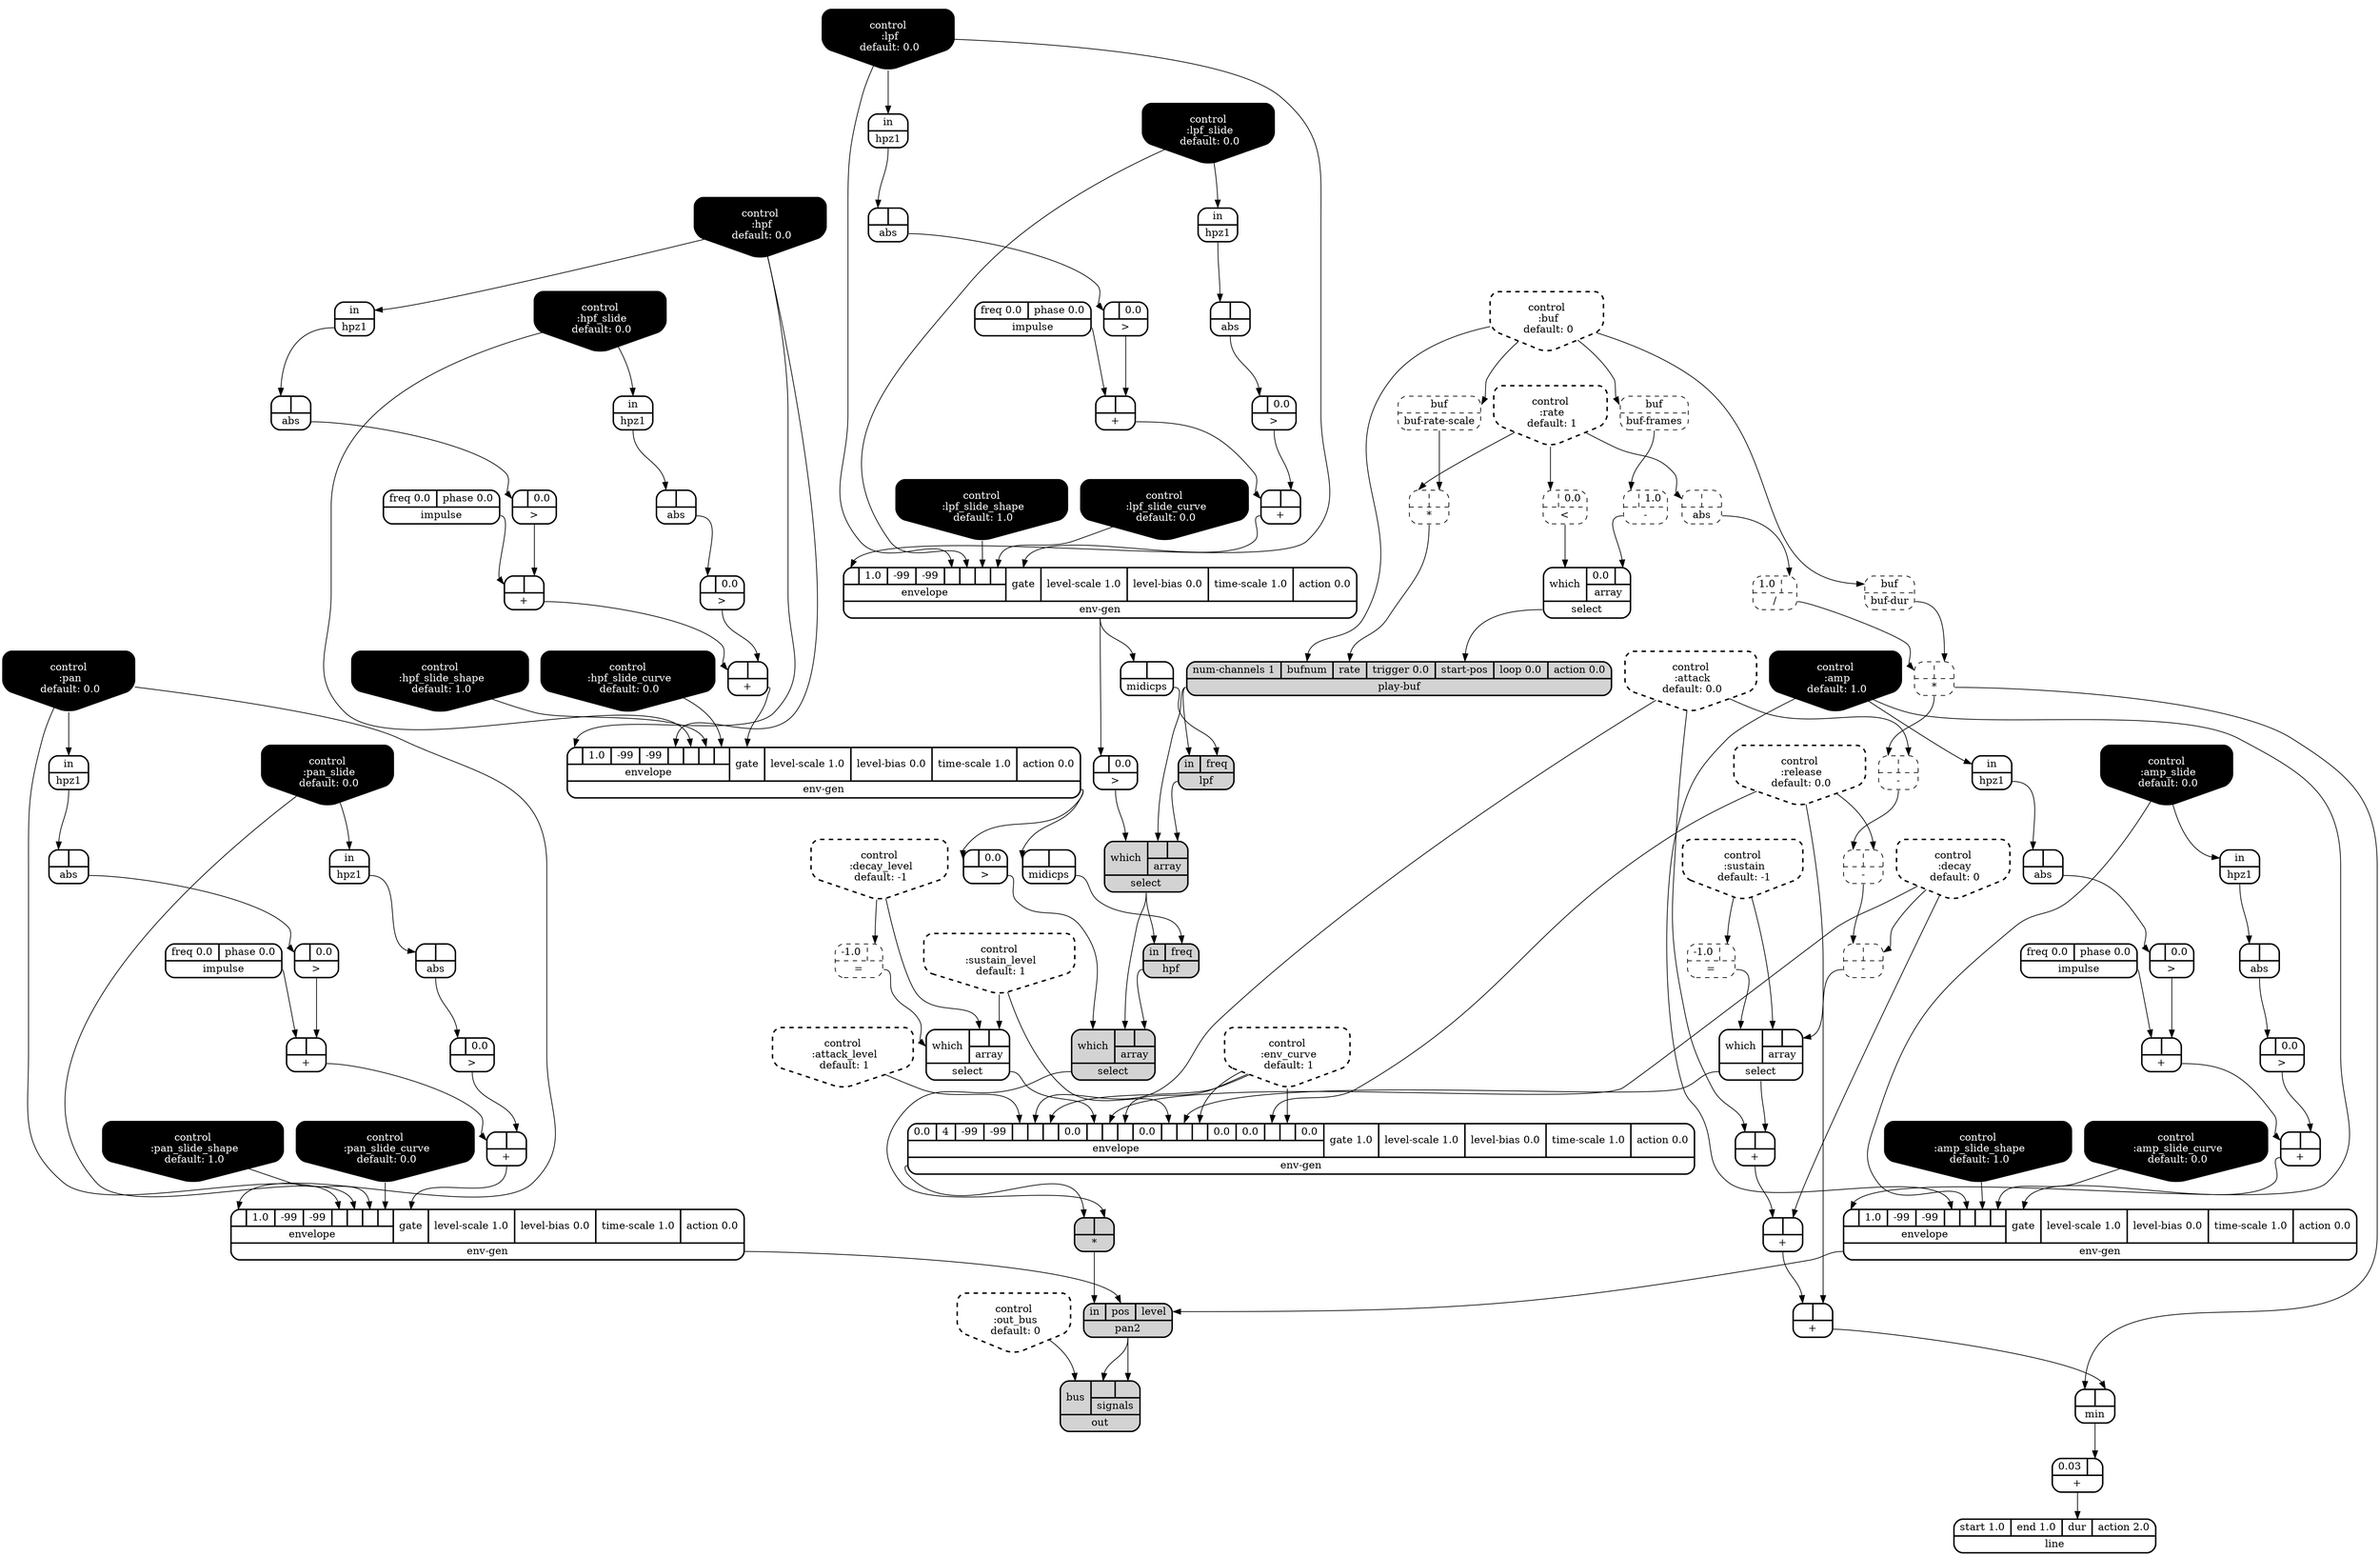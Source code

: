 digraph synthdef {
39 [label = "{{ <a> |<b> } |<__UG_NAME__>* }" style="dashed, rounded" shape=record rankdir=LR];
66 [label = "{{ <a> |<b> } |<__UG_NAME__>* }" style="dashed, rounded" shape=record rankdir=LR];
74 [label = "{{ <a> |<b> } |<__UG_NAME__>* }" style="filled, bold, rounded"  shape=record rankdir=LR];
47 [label = "{{ <a> |<b> } |<__UG_NAME__>+ }" style="bold, rounded" shape=record rankdir=LR];
51 [label = "{{ <a> |<b> } |<__UG_NAME__>+ }" style="bold, rounded" shape=record rankdir=LR];
58 [label = "{{ <a> |<b> } |<__UG_NAME__>+ }" style="bold, rounded" shape=record rankdir=LR];
62 [label = "{{ <a> |<b> } |<__UG_NAME__>+ }" style="bold, rounded" shape=record rankdir=LR];
82 [label = "{{ <a> |<b> } |<__UG_NAME__>+ }" style="bold, rounded" shape=record rankdir=LR];
86 [label = "{{ <a> |<b> } |<__UG_NAME__>+ }" style="bold, rounded" shape=record rankdir=LR];
89 [label = "{{ <a> |<b> } |<__UG_NAME__>+ }" style="bold, rounded" shape=record rankdir=LR];
92 [label = "{{ <a> |<b> } |<__UG_NAME__>+ }" style="bold, rounded" shape=record rankdir=LR];
97 [label = "{{ <a> |<b> } |<__UG_NAME__>+ }" style="bold, rounded" shape=record rankdir=LR];
98 [label = "{{ <a> |<b> } |<__UG_NAME__>+ }" style="bold, rounded" shape=record rankdir=LR];
99 [label = "{{ <a> |<b> } |<__UG_NAME__>+ }" style="bold, rounded" shape=record rankdir=LR];
101 [label = "{{ <a> 0.03|<b> } |<__UG_NAME__>+ }" style="bold, rounded" shape=record rankdir=LR];
29 [label = "{{ <a> |<b> 1.0} |<__UG_NAME__>- }" style="dashed, rounded" shape=record rankdir=LR];
40 [label = "{{ <a> |<b> } |<__UG_NAME__>- }" style="dashed, rounded" shape=record rankdir=LR];
41 [label = "{{ <a> |<b> } |<__UG_NAME__>- }" style="dashed, rounded" shape=record rankdir=LR];
42 [label = "{{ <a> |<b> } |<__UG_NAME__>- }" style="dashed, rounded" shape=record rankdir=LR];
37 [label = "{{ <a> 1.0|<b> } |<__UG_NAME__>/ }" style="dashed, rounded" shape=record rankdir=LR];
27 [label = "{{ <a> |<b> 0.0} |<__UG_NAME__>\< }" style="dashed, rounded" shape=record rankdir=LR];
33 [label = "{{ <a> -1.0|<b> } |<__UG_NAME__>= }" style="dashed, rounded" shape=record rankdir=LR];
35 [label = "{{ <a> -1.0|<b> } |<__UG_NAME__>= }" style="dashed, rounded" shape=record rankdir=LR];
46 [label = "{{ <a> |<b> 0.0} |<__UG_NAME__>\> }" style="bold, rounded" shape=record rankdir=LR];
50 [label = "{{ <a> |<b> 0.0} |<__UG_NAME__>\> }" style="bold, rounded" shape=record rankdir=LR];
53 [label = "{{ <a> |<b> 0.0} |<__UG_NAME__>\> }" style="bold, rounded" shape=record rankdir=LR];
57 [label = "{{ <a> |<b> 0.0} |<__UG_NAME__>\> }" style="bold, rounded" shape=record rankdir=LR];
61 [label = "{{ <a> |<b> 0.0} |<__UG_NAME__>\> }" style="bold, rounded" shape=record rankdir=LR];
64 [label = "{{ <a> |<b> 0.0} |<__UG_NAME__>\> }" style="bold, rounded" shape=record rankdir=LR];
77 [label = "{{ <a> |<b> 0.0} |<__UG_NAME__>\> }" style="bold, rounded" shape=record rankdir=LR];
81 [label = "{{ <a> |<b> 0.0} |<__UG_NAME__>\> }" style="bold, rounded" shape=record rankdir=LR];
85 [label = "{{ <a> |<b> 0.0} |<__UG_NAME__>\> }" style="bold, rounded" shape=record rankdir=LR];
91 [label = "{{ <a> |<b> 0.0} |<__UG_NAME__>\> }" style="bold, rounded" shape=record rankdir=LR];
32 [label = "{{ <a> |<b> } |<__UG_NAME__>abs }" style="bold, rounded" shape=record rankdir=LR];
36 [label = "{{ <a> |<b> } |<__UG_NAME__>abs }" style="dashed, rounded" shape=record rankdir=LR];
49 [label = "{{ <a> |<b> } |<__UG_NAME__>abs }" style="bold, rounded" shape=record rankdir=LR];
56 [label = "{{ <a> |<b> } |<__UG_NAME__>abs }" style="bold, rounded" shape=record rankdir=LR];
60 [label = "{{ <a> |<b> } |<__UG_NAME__>abs }" style="bold, rounded" shape=record rankdir=LR];
76 [label = "{{ <a> |<b> } |<__UG_NAME__>abs }" style="bold, rounded" shape=record rankdir=LR];
80 [label = "{{ <a> |<b> } |<__UG_NAME__>abs }" style="bold, rounded" shape=record rankdir=LR];
84 [label = "{{ <a> |<b> } |<__UG_NAME__>abs }" style="bold, rounded" shape=record rankdir=LR];
90 [label = "{{ <a> |<b> } |<__UG_NAME__>abs }" style="bold, rounded" shape=record rankdir=LR];
38 [label = "{{ <buf> buf} |<__UG_NAME__>buf-dur }" style="dashed, rounded" shape=record rankdir=LR];
28 [label = "{{ <buf> buf} |<__UG_NAME__>buf-frames }" style="dashed, rounded" shape=record rankdir=LR];
65 [label = "{{ <buf> buf} |<__UG_NAME__>buf-rate-scale }" style="dashed, rounded" shape=record rankdir=LR];
0 [label = "control
 :buf
 default: 0" shape=invhouse style="rounded, dashed, filled, bold" fillcolor=white fontcolor=black ]; 
1 [label = "control
 :attack
 default: 0.0" shape=invhouse style="rounded, dashed, filled, bold" fillcolor=white fontcolor=black ]; 
2 [label = "control
 :decay
 default: 0" shape=invhouse style="rounded, dashed, filled, bold" fillcolor=white fontcolor=black ]; 
3 [label = "control
 :sustain
 default: -1" shape=invhouse style="rounded, dashed, filled, bold" fillcolor=white fontcolor=black ]; 
4 [label = "control
 :release
 default: 0.0" shape=invhouse style="rounded, dashed, filled, bold" fillcolor=white fontcolor=black ]; 
5 [label = "control
 :attack_level
 default: 1" shape=invhouse style="rounded, dashed, filled, bold" fillcolor=white fontcolor=black ]; 
6 [label = "control
 :decay_level
 default: -1" shape=invhouse style="rounded, dashed, filled, bold" fillcolor=white fontcolor=black ]; 
7 [label = "control
 :sustain_level
 default: 1" shape=invhouse style="rounded, dashed, filled, bold" fillcolor=white fontcolor=black ]; 
8 [label = "control
 :env_curve
 default: 1" shape=invhouse style="rounded, dashed, filled, bold" fillcolor=white fontcolor=black ]; 
9 [label = "control
 :rate
 default: 1" shape=invhouse style="rounded, dashed, filled, bold" fillcolor=white fontcolor=black ]; 
10 [label = "control
 :out_bus
 default: 0" shape=invhouse style="rounded, dashed, filled, bold" fillcolor=white fontcolor=black ]; 
11 [label = "control
 :amp
 default: 1.0" shape=invhouse style="rounded, filled, bold" fillcolor=black fontcolor=white ]; 
12 [label = "control
 :amp_slide
 default: 0.0" shape=invhouse style="rounded, filled, bold" fillcolor=black fontcolor=white ]; 
13 [label = "control
 :amp_slide_shape
 default: 1.0" shape=invhouse style="rounded, filled, bold" fillcolor=black fontcolor=white ]; 
14 [label = "control
 :amp_slide_curve
 default: 0.0" shape=invhouse style="rounded, filled, bold" fillcolor=black fontcolor=white ]; 
15 [label = "control
 :pan
 default: 0.0" shape=invhouse style="rounded, filled, bold" fillcolor=black fontcolor=white ]; 
16 [label = "control
 :pan_slide
 default: 0.0" shape=invhouse style="rounded, filled, bold" fillcolor=black fontcolor=white ]; 
17 [label = "control
 :pan_slide_shape
 default: 1.0" shape=invhouse style="rounded, filled, bold" fillcolor=black fontcolor=white ]; 
18 [label = "control
 :pan_slide_curve
 default: 0.0" shape=invhouse style="rounded, filled, bold" fillcolor=black fontcolor=white ]; 
19 [label = "control
 :lpf
 default: 0.0" shape=invhouse style="rounded, filled, bold" fillcolor=black fontcolor=white ]; 
20 [label = "control
 :lpf_slide
 default: 0.0" shape=invhouse style="rounded, filled, bold" fillcolor=black fontcolor=white ]; 
21 [label = "control
 :lpf_slide_shape
 default: 1.0" shape=invhouse style="rounded, filled, bold" fillcolor=black fontcolor=white ]; 
22 [label = "control
 :lpf_slide_curve
 default: 0.0" shape=invhouse style="rounded, filled, bold" fillcolor=black fontcolor=white ]; 
23 [label = "control
 :hpf
 default: 0.0" shape=invhouse style="rounded, filled, bold" fillcolor=black fontcolor=white ]; 
24 [label = "control
 :hpf_slide
 default: 0.0" shape=invhouse style="rounded, filled, bold" fillcolor=black fontcolor=white ]; 
25 [label = "control
 :hpf_slide_shape
 default: 1.0" shape=invhouse style="rounded, filled, bold" fillcolor=black fontcolor=white ]; 
26 [label = "control
 :hpf_slide_curve
 default: 0.0" shape=invhouse style="rounded, filled, bold" fillcolor=black fontcolor=white ]; 
44 [label = "{{ {{0.0|4|-99|-99|<envelope___control___4>|<envelope___control___5>|<envelope___control___6>|0.0|<envelope___select___8>|<envelope___control___9>|<envelope___control___10>|0.0|<envelope___control___12>|<envelope___select___13>|<envelope___control___14>|0.0|0.0|<envelope___control___17>|<envelope___control___18>|0.0}|envelope}|<gate> gate 1.0|<level____scale> level-scale 1.0|<level____bias> level-bias 0.0|<time____scale> time-scale 1.0|<action> action 0.0} |<__UG_NAME__>env-gen }" style="bold, rounded" shape=record rankdir=LR];
52 [label = "{{ {{<envelope___control___0>|1.0|-99|-99|<envelope___control___4>|<envelope___control___5>|<envelope___control___6>|<envelope___control___7>}|envelope}|<gate> gate|<level____scale> level-scale 1.0|<level____bias> level-bias 0.0|<time____scale> time-scale 1.0|<action> action 0.0} |<__UG_NAME__>env-gen }" style="bold, rounded" shape=record rankdir=LR];
63 [label = "{{ {{<envelope___control___0>|1.0|-99|-99|<envelope___control___4>|<envelope___control___5>|<envelope___control___6>|<envelope___control___7>}|envelope}|<gate> gate|<level____scale> level-scale 1.0|<level____bias> level-bias 0.0|<time____scale> time-scale 1.0|<action> action 0.0} |<__UG_NAME__>env-gen }" style="bold, rounded" shape=record rankdir=LR];
93 [label = "{{ {{<envelope___control___0>|1.0|-99|-99|<envelope___control___4>|<envelope___control___5>|<envelope___control___6>|<envelope___control___7>}|envelope}|<gate> gate|<level____scale> level-scale 1.0|<level____bias> level-bias 0.0|<time____scale> time-scale 1.0|<action> action 0.0} |<__UG_NAME__>env-gen }" style="bold, rounded" shape=record rankdir=LR];
94 [label = "{{ {{<envelope___control___0>|1.0|-99|-99|<envelope___control___4>|<envelope___control___5>|<envelope___control___6>|<envelope___control___7>}|envelope}|<gate> gate|<level____scale> level-scale 1.0|<level____bias> level-bias 0.0|<time____scale> time-scale 1.0|<action> action 0.0} |<__UG_NAME__>env-gen }" style="bold, rounded" shape=record rankdir=LR];
72 [label = "{{ <in> in|<freq> freq} |<__UG_NAME__>hpf }" style="filled, bold, rounded"  shape=record rankdir=LR];
31 [label = "{{ <in> in} |<__UG_NAME__>hpz1 }" style="bold, rounded" shape=record rankdir=LR];
48 [label = "{{ <in> in} |<__UG_NAME__>hpz1 }" style="bold, rounded" shape=record rankdir=LR];
55 [label = "{{ <in> in} |<__UG_NAME__>hpz1 }" style="bold, rounded" shape=record rankdir=LR];
59 [label = "{{ <in> in} |<__UG_NAME__>hpz1 }" style="bold, rounded" shape=record rankdir=LR];
75 [label = "{{ <in> in} |<__UG_NAME__>hpz1 }" style="bold, rounded" shape=record rankdir=LR];
79 [label = "{{ <in> in} |<__UG_NAME__>hpz1 }" style="bold, rounded" shape=record rankdir=LR];
83 [label = "{{ <in> in} |<__UG_NAME__>hpz1 }" style="bold, rounded" shape=record rankdir=LR];
88 [label = "{{ <in> in} |<__UG_NAME__>hpz1 }" style="bold, rounded" shape=record rankdir=LR];
45 [label = "{{ <freq> freq 0.0|<phase> phase 0.0} |<__UG_NAME__>impulse }" style="bold, rounded" shape=record rankdir=LR];
54 [label = "{{ <freq> freq 0.0|<phase> phase 0.0} |<__UG_NAME__>impulse }" style="bold, rounded" shape=record rankdir=LR];
78 [label = "{{ <freq> freq 0.0|<phase> phase 0.0} |<__UG_NAME__>impulse }" style="bold, rounded" shape=record rankdir=LR];
87 [label = "{{ <freq> freq 0.0|<phase> phase 0.0} |<__UG_NAME__>impulse }" style="bold, rounded" shape=record rankdir=LR];
102 [label = "{{ <start> start 1.0|<end> end 1.0|<dur> dur|<action> action 2.0} |<__UG_NAME__>line }" style="bold, rounded" shape=record rankdir=LR];
69 [label = "{{ <in> in|<freq> freq} |<__UG_NAME__>lpf }" style="filled, bold, rounded"  shape=record rankdir=LR];
68 [label = "{{ <a> |<b> } |<__UG_NAME__>midicps }" style="bold, rounded" shape=record rankdir=LR];
71 [label = "{{ <a> |<b> } |<__UG_NAME__>midicps }" style="bold, rounded" shape=record rankdir=LR];
100 [label = "{{ <a> |<b> } |<__UG_NAME__>min }" style="bold, rounded" shape=record rankdir=LR];
96 [label = "{{ <bus> bus|{{<signals___pan2___0>|<signals___pan2___1>}|signals}} |<__UG_NAME__>out }" style="filled, bold, rounded"  shape=record rankdir=LR];
95 [label = "{{ <in> in|<pos> pos|<level> level} |<__UG_NAME__>pan2 }" style="filled, bold, rounded"  shape=record rankdir=LR];
67 [label = "{{ <num____channels> num-channels 1|<bufnum> bufnum|<rate> rate|<trigger> trigger 0.0|<start____pos> start-pos|<loop> loop 0.0|<action> action 0.0} |<__UG_NAME__>play-buf }" style="filled, bold, rounded"  shape=record rankdir=LR];
30 [label = "{{ <which> which|{{0.0|<array___binary____op____u____gen___1>}|array}} |<__UG_NAME__>select }" style="bold, rounded" shape=record rankdir=LR];
34 [label = "{{ <which> which|{{<array___control___0>|<array___control___1>}|array}} |<__UG_NAME__>select }" style="bold, rounded" shape=record rankdir=LR];
43 [label = "{{ <which> which|{{<array___control___0>|<array___binary____op____u____gen___1>}|array}} |<__UG_NAME__>select }" style="bold, rounded" shape=record rankdir=LR];
70 [label = "{{ <which> which|{{<array___play____buf___0>|<array___lpf___1>}|array}} |<__UG_NAME__>select }" style="filled, bold, rounded"  shape=record rankdir=LR];
73 [label = "{{ <which> which|{{<array___select___0>|<array___hpf___1>}|array}} |<__UG_NAME__>select }" style="filled, bold, rounded"  shape=record rankdir=LR];

38:__UG_NAME__ -> 39:b ;
37:__UG_NAME__ -> 39:a ;
65:__UG_NAME__ -> 66:b ;
9:__UG_NAME__ -> 66:a ;
73:__UG_NAME__ -> 74:b ;
44:__UG_NAME__ -> 74:a ;
46:__UG_NAME__ -> 47:b ;
45:__UG_NAME__ -> 47:a ;
50:__UG_NAME__ -> 51:b ;
47:__UG_NAME__ -> 51:a ;
57:__UG_NAME__ -> 58:b ;
54:__UG_NAME__ -> 58:a ;
61:__UG_NAME__ -> 62:b ;
58:__UG_NAME__ -> 62:a ;
81:__UG_NAME__ -> 82:b ;
78:__UG_NAME__ -> 82:a ;
85:__UG_NAME__ -> 86:b ;
82:__UG_NAME__ -> 86:a ;
77:__UG_NAME__ -> 89:b ;
87:__UG_NAME__ -> 89:a ;
91:__UG_NAME__ -> 92:b ;
89:__UG_NAME__ -> 92:a ;
43:__UG_NAME__ -> 97:b ;
1:__UG_NAME__ -> 97:a ;
2:__UG_NAME__ -> 98:b ;
97:__UG_NAME__ -> 98:a ;
4:__UG_NAME__ -> 99:b ;
98:__UG_NAME__ -> 99:a ;
100:__UG_NAME__ -> 101:b ;
28:__UG_NAME__ -> 29:a ;
1:__UG_NAME__ -> 40:b ;
39:__UG_NAME__ -> 40:a ;
4:__UG_NAME__ -> 41:b ;
40:__UG_NAME__ -> 41:a ;
2:__UG_NAME__ -> 42:b ;
41:__UG_NAME__ -> 42:a ;
36:__UG_NAME__ -> 37:b ;
9:__UG_NAME__ -> 27:a ;
6:__UG_NAME__ -> 33:b ;
3:__UG_NAME__ -> 35:b ;
32:__UG_NAME__ -> 46:a ;
49:__UG_NAME__ -> 50:a ;
52:__UG_NAME__ -> 53:a ;
56:__UG_NAME__ -> 57:a ;
60:__UG_NAME__ -> 61:a ;
63:__UG_NAME__ -> 64:a ;
76:__UG_NAME__ -> 77:a ;
80:__UG_NAME__ -> 81:a ;
84:__UG_NAME__ -> 85:a ;
90:__UG_NAME__ -> 91:a ;
31:__UG_NAME__ -> 32:a ;
9:__UG_NAME__ -> 36:a ;
48:__UG_NAME__ -> 49:a ;
55:__UG_NAME__ -> 56:a ;
59:__UG_NAME__ -> 60:a ;
75:__UG_NAME__ -> 76:a ;
79:__UG_NAME__ -> 80:a ;
83:__UG_NAME__ -> 84:a ;
88:__UG_NAME__ -> 90:a ;
0:__UG_NAME__ -> 38:buf ;
0:__UG_NAME__ -> 28:buf ;
0:__UG_NAME__ -> 65:buf ;
5:__UG_NAME__ -> 44:envelope___control___4 ;
1:__UG_NAME__ -> 44:envelope___control___5 ;
8:__UG_NAME__ -> 44:envelope___control___6 ;
34:__UG_NAME__ -> 44:envelope___select___8 ;
2:__UG_NAME__ -> 44:envelope___control___9 ;
8:__UG_NAME__ -> 44:envelope___control___10 ;
7:__UG_NAME__ -> 44:envelope___control___12 ;
43:__UG_NAME__ -> 44:envelope___select___13 ;
8:__UG_NAME__ -> 44:envelope___control___14 ;
4:__UG_NAME__ -> 44:envelope___control___17 ;
8:__UG_NAME__ -> 44:envelope___control___18 ;
51:__UG_NAME__ -> 52:gate ;
23:__UG_NAME__ -> 52:envelope___control___0 ;
23:__UG_NAME__ -> 52:envelope___control___4 ;
24:__UG_NAME__ -> 52:envelope___control___5 ;
25:__UG_NAME__ -> 52:envelope___control___6 ;
26:__UG_NAME__ -> 52:envelope___control___7 ;
62:__UG_NAME__ -> 63:gate ;
19:__UG_NAME__ -> 63:envelope___control___0 ;
19:__UG_NAME__ -> 63:envelope___control___4 ;
20:__UG_NAME__ -> 63:envelope___control___5 ;
21:__UG_NAME__ -> 63:envelope___control___6 ;
22:__UG_NAME__ -> 63:envelope___control___7 ;
92:__UG_NAME__ -> 93:gate ;
11:__UG_NAME__ -> 93:envelope___control___0 ;
11:__UG_NAME__ -> 93:envelope___control___4 ;
12:__UG_NAME__ -> 93:envelope___control___5 ;
13:__UG_NAME__ -> 93:envelope___control___6 ;
14:__UG_NAME__ -> 93:envelope___control___7 ;
86:__UG_NAME__ -> 94:gate ;
15:__UG_NAME__ -> 94:envelope___control___0 ;
15:__UG_NAME__ -> 94:envelope___control___4 ;
16:__UG_NAME__ -> 94:envelope___control___5 ;
17:__UG_NAME__ -> 94:envelope___control___6 ;
18:__UG_NAME__ -> 94:envelope___control___7 ;
71:__UG_NAME__ -> 72:freq ;
70:__UG_NAME__ -> 72:in ;
23:__UG_NAME__ -> 31:in ;
24:__UG_NAME__ -> 48:in ;
19:__UG_NAME__ -> 55:in ;
20:__UG_NAME__ -> 59:in ;
11:__UG_NAME__ -> 75:in ;
15:__UG_NAME__ -> 79:in ;
16:__UG_NAME__ -> 83:in ;
12:__UG_NAME__ -> 88:in ;
101:__UG_NAME__ -> 102:dur ;
68:__UG_NAME__ -> 69:freq ;
67:__UG_NAME__ -> 69:in ;
63:__UG_NAME__ -> 68:a ;
52:__UG_NAME__ -> 71:a ;
99:__UG_NAME__ -> 100:b ;
39:__UG_NAME__ -> 100:a ;
95:__UG_NAME__ -> 96:signals___pan2___0 ;
95:__UG_NAME__ -> 96:signals___pan2___1 ;
10:__UG_NAME__ -> 96:bus ;
93:__UG_NAME__ -> 95:level ;
94:__UG_NAME__ -> 95:pos ;
74:__UG_NAME__ -> 95:in ;
30:__UG_NAME__ -> 67:start____pos ;
66:__UG_NAME__ -> 67:rate ;
0:__UG_NAME__ -> 67:bufnum ;
29:__UG_NAME__ -> 30:array___binary____op____u____gen___1 ;
27:__UG_NAME__ -> 30:which ;
6:__UG_NAME__ -> 34:array___control___0 ;
7:__UG_NAME__ -> 34:array___control___1 ;
33:__UG_NAME__ -> 34:which ;
3:__UG_NAME__ -> 43:array___control___0 ;
42:__UG_NAME__ -> 43:array___binary____op____u____gen___1 ;
35:__UG_NAME__ -> 43:which ;
67:__UG_NAME__ -> 70:array___play____buf___0 ;
69:__UG_NAME__ -> 70:array___lpf___1 ;
64:__UG_NAME__ -> 70:which ;
70:__UG_NAME__ -> 73:array___select___0 ;
72:__UG_NAME__ -> 73:array___hpf___1 ;
53:__UG_NAME__ -> 73:which ;

}
